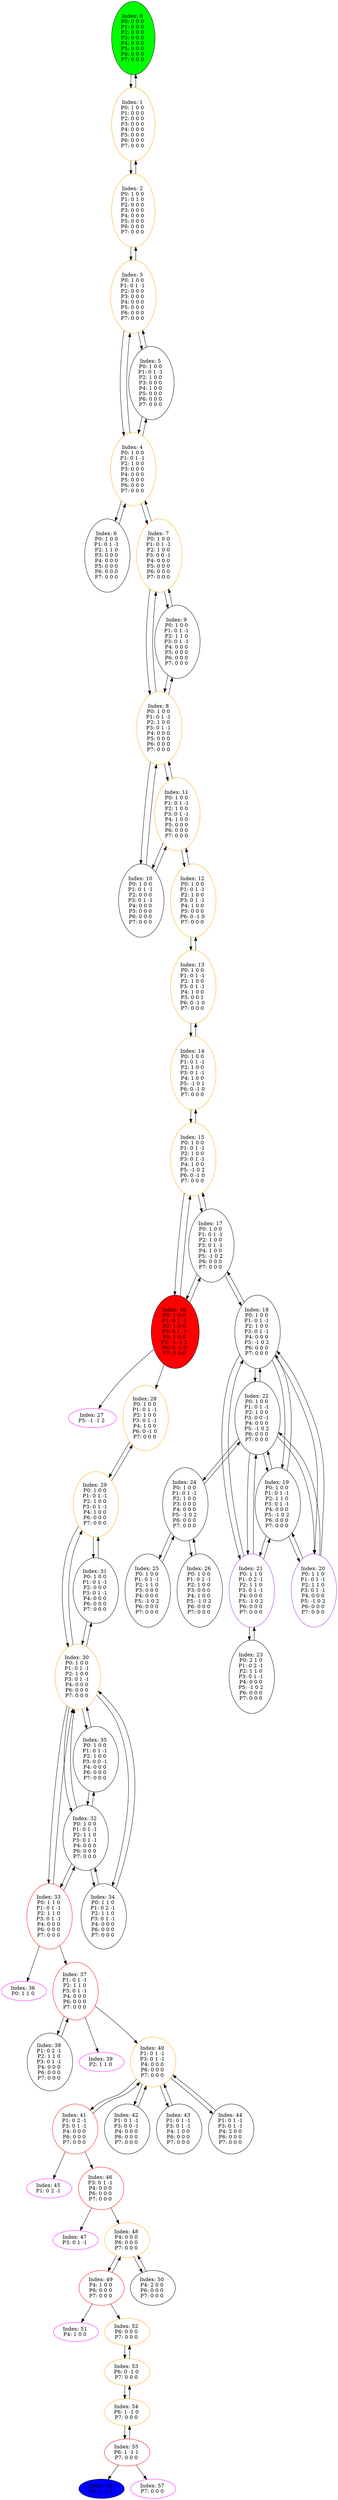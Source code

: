 digraph G {
color = "black"
0[label = "Index: 0 
P0: 0 0 0 
P1: 0 0 0 
P2: 0 0 0 
P3: 0 0 0 
P4: 0 0 0 
P5: 0 0 0 
P6: 0 0 0 
P7: 0 0 0 
", style="filled", fillcolor = "green"]
1[label = "Index: 1 
P0: 1 0 0 
P1: 0 0 0 
P2: 0 0 0 
P3: 0 0 0 
P4: 0 0 0 
P5: 0 0 0 
P6: 0 0 0 
P7: 0 0 0 
", color = "orange"]
2[label = "Index: 2 
P0: 1 0 0 
P1: 0 1 0 
P2: 0 0 0 
P3: 0 0 0 
P4: 0 0 0 
P5: 0 0 0 
P6: 0 0 0 
P7: 0 0 0 
", color = "orange"]
3[label = "Index: 3 
P0: 1 0 0 
P1: 0 1 -1 
P2: 0 0 0 
P3: 0 0 0 
P4: 0 0 0 
P5: 0 0 0 
P6: 0 0 0 
P7: 0 0 0 
", color = "orange"]
4[label = "Index: 4 
P0: 1 0 0 
P1: 0 1 -1 
P2: 1 0 0 
P3: 0 0 0 
P4: 0 0 0 
P5: 0 0 0 
P6: 0 0 0 
P7: 0 0 0 
", color = "orange"]
5[label = "Index: 5 
P0: 1 0 0 
P1: 0 1 -1 
P2: 1 0 0 
P3: 0 0 0 
P4: 1 0 0 
P5: 0 0 0 
P6: 0 0 0 
P7: 0 0 0 
"]
6[label = "Index: 6 
P0: 1 0 0 
P1: 0 1 -1 
P2: 1 1 0 
P3: 0 0 0 
P4: 0 0 0 
P5: 0 0 0 
P6: 0 0 0 
P7: 0 0 0 
"]
7[label = "Index: 7 
P0: 1 0 0 
P1: 0 1 -1 
P2: 1 0 0 
P3: 0 0 -1 
P4: 0 0 0 
P5: 0 0 0 
P6: 0 0 0 
P7: 0 0 0 
", color = "orange"]
8[label = "Index: 8 
P0: 1 0 0 
P1: 0 1 -1 
P2: 1 0 0 
P3: 0 1 -1 
P4: 0 0 0 
P5: 0 0 0 
P6: 0 0 0 
P7: 0 0 0 
", color = "orange"]
9[label = "Index: 9 
P0: 1 0 0 
P1: 0 1 -1 
P2: 1 1 0 
P3: 0 1 -1 
P4: 0 0 0 
P5: 0 0 0 
P6: 0 0 0 
P7: 0 0 0 
"]
10[label = "Index: 10 
P0: 1 0 0 
P1: 0 1 -1 
P2: 0 0 0 
P3: 0 1 -1 
P4: 0 0 0 
P5: 0 0 0 
P6: 0 0 0 
P7: 0 0 0 
"]
11[label = "Index: 11 
P0: 1 0 0 
P1: 0 1 -1 
P2: 1 0 0 
P3: 0 1 -1 
P4: 1 0 0 
P5: 0 0 0 
P6: 0 0 0 
P7: 0 0 0 
", color = "orange"]
12[label = "Index: 12 
P0: 1 0 0 
P1: 0 1 -1 
P2: 1 0 0 
P3: 0 1 -1 
P4: 1 0 0 
P5: 0 0 0 
P6: 0 -1 0 
P7: 0 0 0 
", color = "orange"]
13[label = "Index: 13 
P0: 1 0 0 
P1: 0 1 -1 
P2: 1 0 0 
P3: 0 1 -1 
P4: 1 0 0 
P5: 0 0 1 
P6: 0 -1 0 
P7: 0 0 0 
", color = "orange"]
14[label = "Index: 14 
P0: 1 0 0 
P1: 0 1 -1 
P2: 1 0 0 
P3: 0 1 -1 
P4: 1 0 0 
P5: -1 0 1 
P6: 0 -1 0 
P7: 0 0 0 
", color = "orange"]
15[label = "Index: 15 
P0: 1 0 0 
P1: 0 1 -1 
P2: 1 0 0 
P3: 0 1 -1 
P4: 1 0 0 
P5: -1 0 2 
P6: 0 -1 0 
P7: 0 0 0 
", color = "orange"]
16[label = "Index: 16 
P0: 1 0 0 
P1: 0 1 -1 
P2: 1 0 0 
P3: 0 1 -1 
P4: 1 0 0 
P5: -1 -1 2 
P6: 0 -1 0 
P7: 0 0 0 
", style="filled", fillcolor = "red"]
17[label = "Index: 17 
P0: 1 0 0 
P1: 0 1 -1 
P2: 1 0 0 
P3: 0 1 -1 
P4: 1 0 0 
P5: -1 0 2 
P6: 0 0 0 
P7: 0 0 0 
"]
18[label = "Index: 18 
P0: 1 0 0 
P1: 0 1 -1 
P2: 1 0 0 
P3: 0 1 -1 
P4: 0 0 0 
P5: -1 0 2 
P6: 0 0 0 
P7: 0 0 0 
"]
19[label = "Index: 19 
P0: 1 0 0 
P1: 0 1 -1 
P2: 1 1 0 
P3: 0 1 -1 
P4: 0 0 0 
P5: -1 0 2 
P6: 0 0 0 
P7: 0 0 0 
"]
20[label = "Index: 20 
P0: 1 1 0 
P1: 0 1 -1 
P2: 1 1 0 
P3: 0 1 -1 
P4: 0 0 0 
P5: -1 0 2 
P6: 0 0 0 
P7: 0 0 0 
", color = "purple"]
21[label = "Index: 21 
P0: 1 1 0 
P1: 0 2 -1 
P2: 1 1 0 
P3: 0 1 -1 
P4: 0 0 0 
P5: -1 0 2 
P6: 0 0 0 
P7: 0 0 0 
", color = "purple"]
22[label = "Index: 22 
P0: 1 0 0 
P1: 0 1 -1 
P2: 1 0 0 
P3: 0 0 -1 
P4: 0 0 0 
P5: -1 0 2 
P6: 0 0 0 
P7: 0 0 0 
"]
23[label = "Index: 23 
P0: 2 1 0 
P1: 0 2 -1 
P2: 1 1 0 
P3: 0 1 -1 
P4: 0 0 0 
P5: -1 0 2 
P6: 0 0 0 
P7: 0 0 0 
"]
24[label = "Index: 24 
P0: 1 0 0 
P1: 0 1 -1 
P2: 1 0 0 
P3: 0 0 0 
P4: 0 0 0 
P5: -1 0 2 
P6: 0 0 0 
P7: 0 0 0 
"]
25[label = "Index: 25 
P0: 1 0 0 
P1: 0 1 -1 
P2: 1 1 0 
P3: 0 0 0 
P4: 0 0 0 
P5: -1 0 2 
P6: 0 0 0 
P7: 0 0 0 
"]
26[label = "Index: 26 
P0: 1 0 0 
P1: 0 1 -1 
P2: 1 0 0 
P3: 0 0 0 
P4: 1 0 0 
P5: -1 0 2 
P6: 0 0 0 
P7: 0 0 0 
"]
27[label = "Index: 27 
P5: -1 -1 2 
", color = "fuchsia"]
28[label = "Index: 28 
P0: 1 0 0 
P1: 0 1 -1 
P2: 1 0 0 
P3: 0 1 -1 
P4: 1 0 0 
P6: 0 -1 0 
P7: 0 0 0 
", color = "orange"]
29[label = "Index: 29 
P0: 1 0 0 
P1: 0 1 -1 
P2: 1 0 0 
P3: 0 1 -1 
P4: 1 0 0 
P6: 0 0 0 
P7: 0 0 0 
", color = "orange"]
30[label = "Index: 30 
P0: 1 0 0 
P1: 0 1 -1 
P2: 1 0 0 
P3: 0 1 -1 
P4: 0 0 0 
P6: 0 0 0 
P7: 0 0 0 
", color = "orange"]
31[label = "Index: 31 
P0: 1 0 0 
P1: 0 1 -1 
P2: 0 0 0 
P3: 0 1 -1 
P4: 0 0 0 
P6: 0 0 0 
P7: 0 0 0 
"]
32[label = "Index: 32 
P0: 1 0 0 
P1: 0 1 -1 
P2: 1 1 0 
P3: 0 1 -1 
P4: 0 0 0 
P6: 0 0 0 
P7: 0 0 0 
"]
33[label = "Index: 33 
P0: 1 1 0 
P1: 0 1 -1 
P2: 1 1 0 
P3: 0 1 -1 
P4: 0 0 0 
P6: 0 0 0 
P7: 0 0 0 
", color = "red"]
34[label = "Index: 34 
P0: 1 1 0 
P1: 0 2 -1 
P2: 1 1 0 
P3: 0 1 -1 
P4: 0 0 0 
P6: 0 0 0 
P7: 0 0 0 
"]
35[label = "Index: 35 
P0: 1 0 0 
P1: 0 1 -1 
P2: 1 0 0 
P3: 0 0 -1 
P4: 0 0 0 
P6: 0 0 0 
P7: 0 0 0 
"]
36[label = "Index: 36 
P0: 1 1 0 
", color = "fuchsia"]
37[label = "Index: 37 
P1: 0 1 -1 
P2: 1 1 0 
P3: 0 1 -1 
P4: 0 0 0 
P6: 0 0 0 
P7: 0 0 0 
", color = "red"]
38[label = "Index: 38 
P1: 0 2 -1 
P2: 1 1 0 
P3: 0 1 -1 
P4: 0 0 0 
P6: 0 0 0 
P7: 0 0 0 
"]
39[label = "Index: 39 
P2: 1 1 0 
", color = "fuchsia"]
40[label = "Index: 40 
P1: 0 1 -1 
P3: 0 1 -1 
P4: 0 0 0 
P6: 0 0 0 
P7: 0 0 0 
", color = "orange"]
41[label = "Index: 41 
P1: 0 2 -1 
P3: 0 1 -1 
P4: 0 0 0 
P6: 0 0 0 
P7: 0 0 0 
", color = "red"]
42[label = "Index: 42 
P1: 0 1 -1 
P3: 0 0 -1 
P4: 0 0 0 
P6: 0 0 0 
P7: 0 0 0 
"]
43[label = "Index: 43 
P1: 0 1 -1 
P3: 0 1 -1 
P4: 1 0 0 
P6: 0 0 0 
P7: 0 0 0 
"]
44[label = "Index: 44 
P1: 0 1 -1 
P3: 0 1 -1 
P4: 2 0 0 
P6: 0 0 0 
P7: 0 0 0 
"]
45[label = "Index: 45 
P1: 0 2 -1 
", color = "fuchsia"]
46[label = "Index: 46 
P3: 0 1 -1 
P4: 0 0 0 
P6: 0 0 0 
P7: 0 0 0 
", color = "red"]
47[label = "Index: 47 
P3: 0 1 -1 
", color = "fuchsia"]
48[label = "Index: 48 
P4: 0 0 0 
P6: 0 0 0 
P7: 0 0 0 
", color = "orange"]
49[label = "Index: 49 
P4: 1 0 0 
P6: 0 0 0 
P7: 0 0 0 
", color = "red"]
50[label = "Index: 50 
P4: 2 0 0 
P6: 0 0 0 
P7: 0 0 0 
"]
51[label = "Index: 51 
P4: 1 0 0 
", color = "fuchsia"]
52[label = "Index: 52 
P6: 0 0 0 
P7: 0 0 0 
", color = "orange"]
53[label = "Index: 53 
P6: 0 -1 0 
P7: 0 0 0 
", color = "orange"]
54[label = "Index: 54 
P6: 1 -1 0 
P7: 0 0 0 
", color = "orange"]
55[label = "Index: 55 
P6: 1 -1 1 
P7: 0 0 0 
", color = "red"]
56[label = "Index: 56 
P6: 1 -1 1 
", style="filled", fillcolor = "blue"]
57[label = "Index: 57 
P7: 0 0 0 
", color = "fuchsia"]
0 -> 1

1 -> 0
1 -> 2

2 -> 1
2 -> 3

3 -> 2
3 -> 4
3 -> 5

4 -> 3
4 -> 6
4 -> 7
4 -> 5

5 -> 3
5 -> 4

6 -> 4

7 -> 4
7 -> 8
7 -> 9

8 -> 7
8 -> 10
8 -> 9
8 -> 11

9 -> 7
9 -> 8

10 -> 8
10 -> 11

11 -> 8
11 -> 10
11 -> 12

12 -> 11
12 -> 13

13 -> 12
13 -> 14

14 -> 13
14 -> 15

15 -> 14
15 -> 16
15 -> 17

16 -> 15
16 -> 17
16 -> 28
16 -> 27

17 -> 15
17 -> 18
17 -> 16

18 -> 17
18 -> 19
18 -> 20
18 -> 21
18 -> 22

19 -> 18
19 -> 20
19 -> 21
19 -> 22

20 -> 18
20 -> 19
20 -> 22

21 -> 18
21 -> 19
21 -> 23
21 -> 22

22 -> 18
22 -> 19
22 -> 24
22 -> 20
22 -> 21

23 -> 21

24 -> 22
24 -> 25
24 -> 26

25 -> 24

26 -> 24

28 -> 29

29 -> 28
29 -> 30
29 -> 31

30 -> 29
30 -> 31
30 -> 32
30 -> 33
30 -> 34
30 -> 35

31 -> 29
31 -> 30

32 -> 30
32 -> 33
32 -> 34
32 -> 35

33 -> 30
33 -> 32
33 -> 37
33 -> 36

34 -> 30
34 -> 32

35 -> 30
35 -> 32

37 -> 38
37 -> 40
37 -> 39

38 -> 37

40 -> 41
40 -> 42
40 -> 43
40 -> 44

41 -> 40
41 -> 46
41 -> 45

42 -> 40

43 -> 40

44 -> 40

46 -> 48
46 -> 47

48 -> 49
48 -> 50

49 -> 48
49 -> 52
49 -> 51

50 -> 48

52 -> 53

53 -> 52
53 -> 54

54 -> 53
54 -> 55

55 -> 54
55 -> 57
55 -> 56

}
